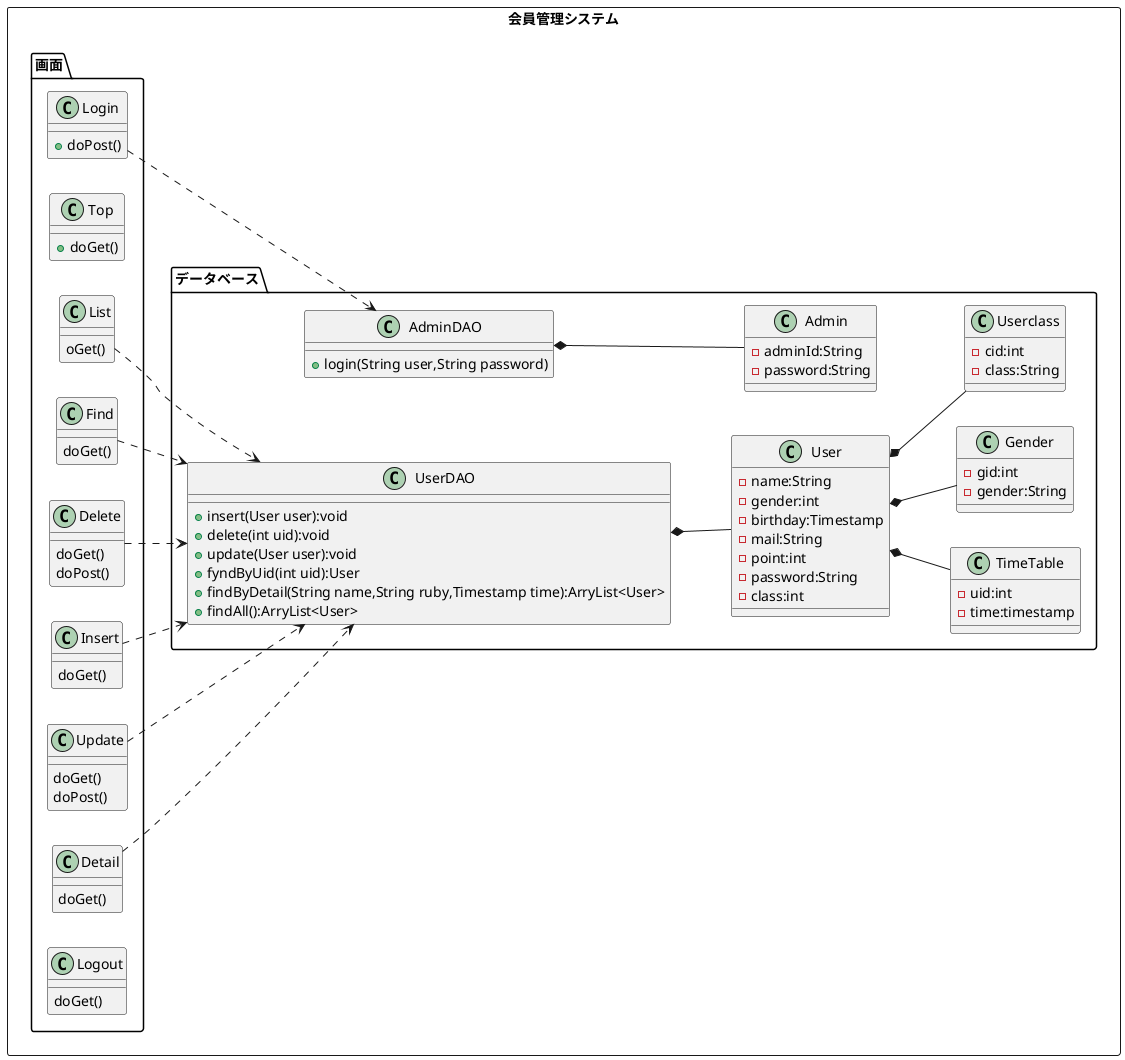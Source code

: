 @startuml
left to right direction
rectangle 会員管理システム{
package 画面{
	class Login{
		+doPost()
	}
	class Top{
		+doGet()
	}
	class List{
		oGet()
	}
	class Find{
		doGet()
	}
	class Delete{
		doGet()
		doPost()
	}
	class Insert{
		doGet()
	}
	class Update{
		doGet()
		doPost()
	}
	class Detail{
		doGet()
	}
	class Logout{
		doGet()
	}


}

package データベース{
	class UserDAO{
		+insert(User user):void
		+delete(int uid):void
		+update(User user):void
		+fyndByUid(int uid):User
		+findByDetail(String name,String ruby,Timestamp time):ArryList<User>
		+findAll():ArryList<User>
	}
	class User{
		-name:String
		-gender:int
		-birthday:Timestamp
		-mail:String
		-point:int
		-password:String
		-class:int
	}
	class Admin{
		-adminId:String
		-password:String
	}
	class AdminDAO{

		+login(String user,String password)

	}
	class TimeTable{
		-uid:int
		-time:timestamp

	}
	class Gender{
		-gid:int
		-gender:String

	}
	class Userclass{
		-cid:int
		-class:String

	}

}


Login ..> AdminDAO

List ..> UserDAO
Insert ..> UserDAO
Update ..> UserDAO
Delete ..> UserDAO
Find ..> UserDAO
Detail ..>UserDAO
UserDAO *--  User
AdminDAO *--  Admin
User *-- TimeTable
User *-- Userclass
User *-- Gender

}
@enduml
